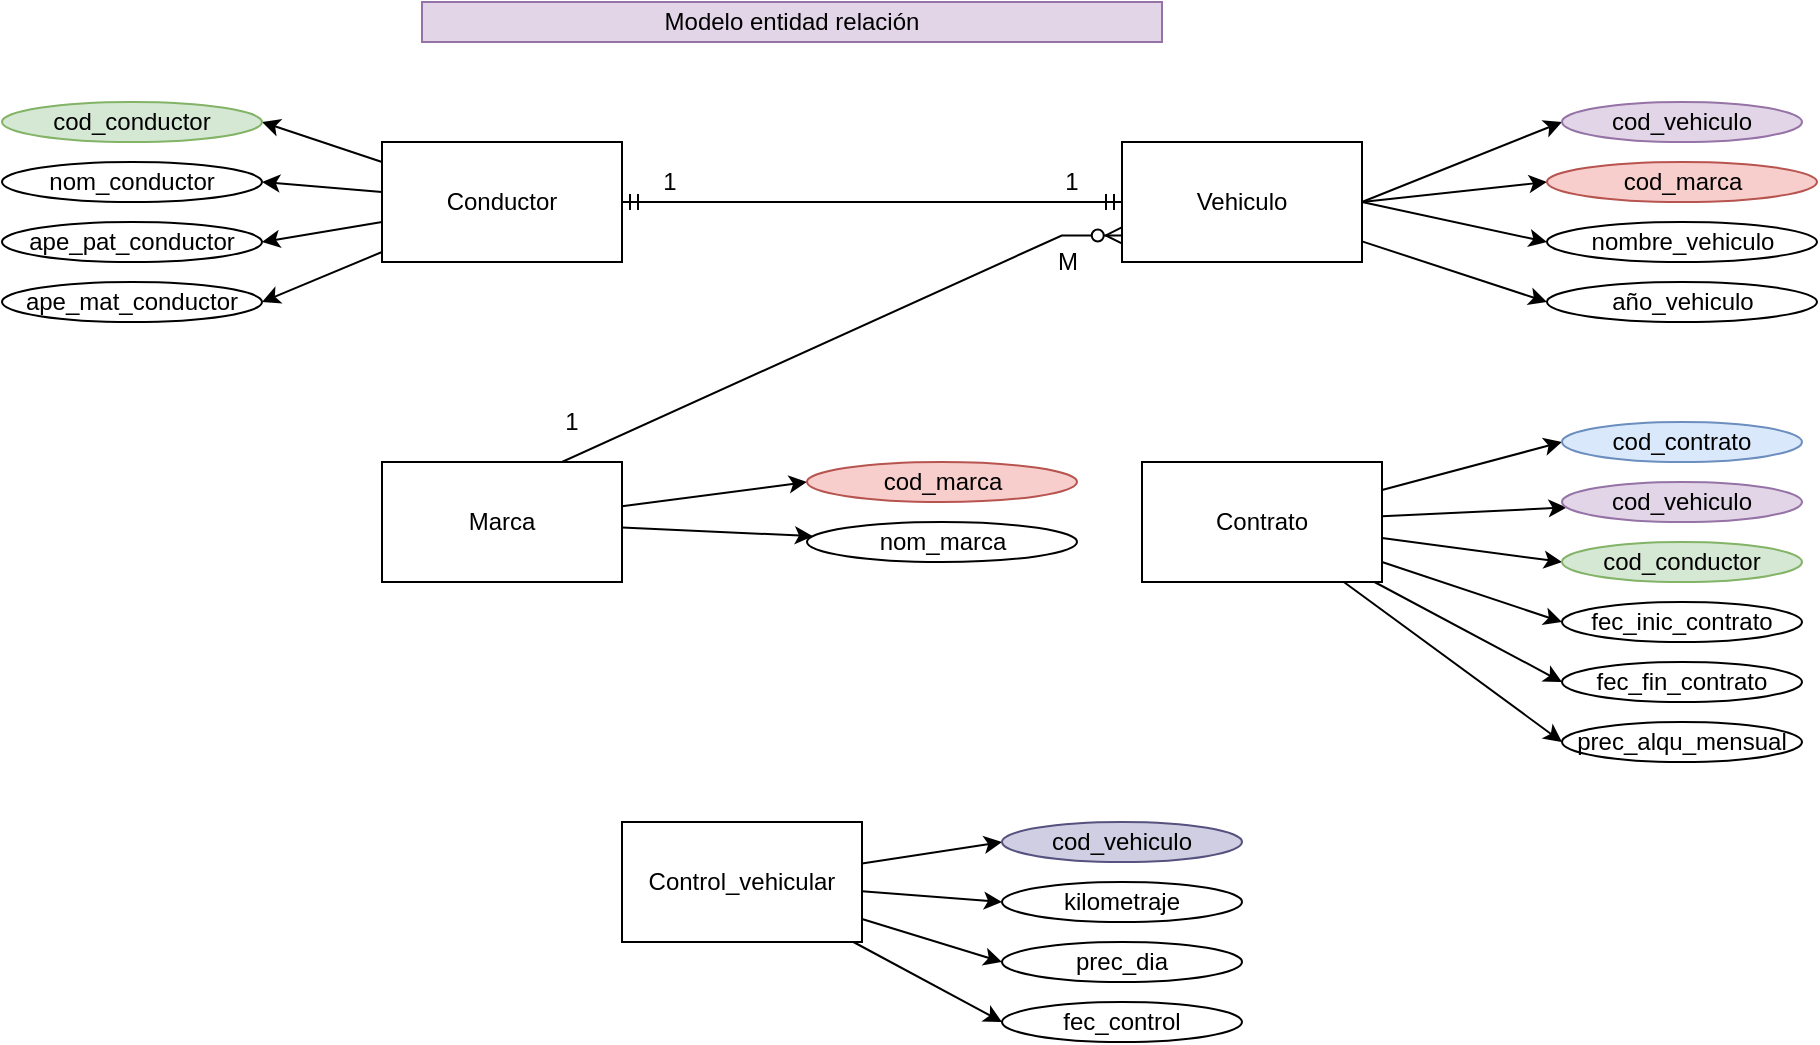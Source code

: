<mxfile version="24.0.7" type="github">
  <diagram name="Página-1" id="b9NFpoV1CZ4YhKfukzlO">
    <mxGraphModel dx="2022" dy="650" grid="1" gridSize="10" guides="1" tooltips="1" connect="1" arrows="1" fold="1" page="1" pageScale="1" pageWidth="827" pageHeight="1169" math="0" shadow="0">
      <root>
        <mxCell id="0" />
        <mxCell id="1" parent="0" />
        <mxCell id="PruNrFCbxDB-gDmeqPjk-38" style="rounded=0;orthogonalLoop=1;jettySize=auto;html=1;entryX=1;entryY=0.5;entryDx=0;entryDy=0;" edge="1" parent="1" source="PruNrFCbxDB-gDmeqPjk-1" target="PruNrFCbxDB-gDmeqPjk-9">
          <mxGeometry relative="1" as="geometry" />
        </mxCell>
        <mxCell id="PruNrFCbxDB-gDmeqPjk-39" style="rounded=0;orthogonalLoop=1;jettySize=auto;html=1;entryX=1;entryY=0.5;entryDx=0;entryDy=0;" edge="1" parent="1" source="PruNrFCbxDB-gDmeqPjk-1" target="PruNrFCbxDB-gDmeqPjk-11">
          <mxGeometry relative="1" as="geometry" />
        </mxCell>
        <mxCell id="PruNrFCbxDB-gDmeqPjk-40" style="rounded=0;orthogonalLoop=1;jettySize=auto;html=1;entryX=1;entryY=0.5;entryDx=0;entryDy=0;" edge="1" parent="1" source="PruNrFCbxDB-gDmeqPjk-1" target="PruNrFCbxDB-gDmeqPjk-12">
          <mxGeometry relative="1" as="geometry" />
        </mxCell>
        <mxCell id="PruNrFCbxDB-gDmeqPjk-1" value="Conductor" style="rounded=0;whiteSpace=wrap;html=1;" vertex="1" parent="1">
          <mxGeometry x="-200" y="90" width="120" height="60" as="geometry" />
        </mxCell>
        <mxCell id="PruNrFCbxDB-gDmeqPjk-25" style="rounded=0;orthogonalLoop=1;jettySize=auto;html=1;exitX=1;exitY=0.5;exitDx=0;exitDy=0;entryX=0;entryY=0.5;entryDx=0;entryDy=0;" edge="1" parent="1" source="PruNrFCbxDB-gDmeqPjk-2" target="PruNrFCbxDB-gDmeqPjk-23">
          <mxGeometry relative="1" as="geometry" />
        </mxCell>
        <mxCell id="PruNrFCbxDB-gDmeqPjk-28" style="rounded=0;orthogonalLoop=1;jettySize=auto;html=1;exitX=1;exitY=0.5;exitDx=0;exitDy=0;entryX=0;entryY=0.5;entryDx=0;entryDy=0;" edge="1" parent="1" source="PruNrFCbxDB-gDmeqPjk-2" target="PruNrFCbxDB-gDmeqPjk-26">
          <mxGeometry relative="1" as="geometry" />
        </mxCell>
        <mxCell id="PruNrFCbxDB-gDmeqPjk-48" style="rounded=0;orthogonalLoop=1;jettySize=auto;html=1;entryX=0;entryY=0.5;entryDx=0;entryDy=0;" edge="1" parent="1" source="PruNrFCbxDB-gDmeqPjk-2" target="PruNrFCbxDB-gDmeqPjk-47">
          <mxGeometry relative="1" as="geometry" />
        </mxCell>
        <mxCell id="PruNrFCbxDB-gDmeqPjk-2" value="Vehiculo" style="rounded=0;whiteSpace=wrap;html=1;" vertex="1" parent="1">
          <mxGeometry x="170" y="90" width="120" height="60" as="geometry" />
        </mxCell>
        <mxCell id="PruNrFCbxDB-gDmeqPjk-3" value="Modelo entidad relación" style="rounded=0;whiteSpace=wrap;html=1;fillColor=#e1d5e7;strokeColor=#9673a6;" vertex="1" parent="1">
          <mxGeometry x="-180" y="20" width="370" height="20" as="geometry" />
        </mxCell>
        <mxCell id="PruNrFCbxDB-gDmeqPjk-5" value="" style="edgeStyle=entityRelationEdgeStyle;fontSize=12;html=1;endArrow=ERmandOne;startArrow=ERmandOne;rounded=0;exitX=1;exitY=0.5;exitDx=0;exitDy=0;entryX=0;entryY=0.5;entryDx=0;entryDy=0;" edge="1" parent="1" source="PruNrFCbxDB-gDmeqPjk-1" target="PruNrFCbxDB-gDmeqPjk-2">
          <mxGeometry width="100" height="100" relative="1" as="geometry">
            <mxPoint x="-30" y="290" as="sourcePoint" />
            <mxPoint x="70" y="190" as="targetPoint" />
          </mxGeometry>
        </mxCell>
        <mxCell id="PruNrFCbxDB-gDmeqPjk-6" value="1" style="rounded=0;whiteSpace=wrap;html=1;strokeColor=none;fillColor=none;" vertex="1" parent="1">
          <mxGeometry x="-61" y="100" width="10" height="20" as="geometry" />
        </mxCell>
        <mxCell id="PruNrFCbxDB-gDmeqPjk-7" value="1" style="rounded=0;whiteSpace=wrap;html=1;strokeColor=none;fillColor=none;" vertex="1" parent="1">
          <mxGeometry x="140" y="100" width="10" height="20" as="geometry" />
        </mxCell>
        <mxCell id="PruNrFCbxDB-gDmeqPjk-9" value="cod_conductor" style="ellipse;whiteSpace=wrap;html=1;fillColor=#d5e8d4;strokeColor=#82b366;" vertex="1" parent="1">
          <mxGeometry x="-390" y="70" width="130" height="20" as="geometry" />
        </mxCell>
        <mxCell id="PruNrFCbxDB-gDmeqPjk-10" value="nom_conductor" style="ellipse;whiteSpace=wrap;html=1;" vertex="1" parent="1">
          <mxGeometry x="-390" y="100" width="130" height="20" as="geometry" />
        </mxCell>
        <mxCell id="PruNrFCbxDB-gDmeqPjk-11" value="ape_pat_conductor" style="ellipse;whiteSpace=wrap;html=1;" vertex="1" parent="1">
          <mxGeometry x="-390" y="130" width="130" height="20" as="geometry" />
        </mxCell>
        <mxCell id="PruNrFCbxDB-gDmeqPjk-12" value="ape_mat_conductor" style="ellipse;whiteSpace=wrap;html=1;" vertex="1" parent="1">
          <mxGeometry x="-390" y="160" width="130" height="20" as="geometry" />
        </mxCell>
        <mxCell id="PruNrFCbxDB-gDmeqPjk-15" style="rounded=0;orthogonalLoop=1;jettySize=auto;html=1;entryX=1;entryY=0.5;entryDx=0;entryDy=0;" edge="1" parent="1" source="PruNrFCbxDB-gDmeqPjk-1" target="PruNrFCbxDB-gDmeqPjk-10">
          <mxGeometry relative="1" as="geometry" />
        </mxCell>
        <mxCell id="PruNrFCbxDB-gDmeqPjk-23" value="cod_vehiculo" style="ellipse;whiteSpace=wrap;html=1;fillColor=#e1d5e7;strokeColor=#9673a6;" vertex="1" parent="1">
          <mxGeometry x="390" y="70" width="120" height="20" as="geometry" />
        </mxCell>
        <mxCell id="PruNrFCbxDB-gDmeqPjk-26" value="cod_marca" style="ellipse;whiteSpace=wrap;html=1;fillColor=#f8cecc;strokeColor=#b85450;" vertex="1" parent="1">
          <mxGeometry x="382.5" y="100" width="135" height="20" as="geometry" />
        </mxCell>
        <mxCell id="PruNrFCbxDB-gDmeqPjk-29" style="rounded=0;orthogonalLoop=1;jettySize=auto;html=1;exitX=1;exitY=0.5;exitDx=0;exitDy=0;entryX=0;entryY=0.5;entryDx=0;entryDy=0;" edge="1" parent="1" target="PruNrFCbxDB-gDmeqPjk-30" source="PruNrFCbxDB-gDmeqPjk-2">
          <mxGeometry relative="1" as="geometry">
            <mxPoint x="290" y="150" as="sourcePoint" />
          </mxGeometry>
        </mxCell>
        <mxCell id="PruNrFCbxDB-gDmeqPjk-30" value="nombre_vehiculo" style="ellipse;whiteSpace=wrap;html=1;" vertex="1" parent="1">
          <mxGeometry x="382.5" y="130" width="135" height="20" as="geometry" />
        </mxCell>
        <mxCell id="PruNrFCbxDB-gDmeqPjk-34" style="rounded=0;orthogonalLoop=1;jettySize=auto;html=1;entryX=0;entryY=0.5;entryDx=0;entryDy=0;" edge="1" parent="1" source="PruNrFCbxDB-gDmeqPjk-32" target="PruNrFCbxDB-gDmeqPjk-33">
          <mxGeometry relative="1" as="geometry" />
        </mxCell>
        <mxCell id="PruNrFCbxDB-gDmeqPjk-37" style="rounded=0;orthogonalLoop=1;jettySize=auto;html=1;" edge="1" parent="1" source="PruNrFCbxDB-gDmeqPjk-32" target="PruNrFCbxDB-gDmeqPjk-35">
          <mxGeometry relative="1" as="geometry" />
        </mxCell>
        <mxCell id="PruNrFCbxDB-gDmeqPjk-32" value="Marca" style="rounded=0;whiteSpace=wrap;html=1;" vertex="1" parent="1">
          <mxGeometry x="-200" y="250" width="120" height="60" as="geometry" />
        </mxCell>
        <mxCell id="PruNrFCbxDB-gDmeqPjk-33" value="cod_marca" style="ellipse;whiteSpace=wrap;html=1;fillColor=#f8cecc;strokeColor=#b85450;" vertex="1" parent="1">
          <mxGeometry x="12.5" y="250" width="135" height="20" as="geometry" />
        </mxCell>
        <mxCell id="PruNrFCbxDB-gDmeqPjk-35" value="nom_marca" style="ellipse;whiteSpace=wrap;html=1;" vertex="1" parent="1">
          <mxGeometry x="12.5" y="280" width="135" height="20" as="geometry" />
        </mxCell>
        <mxCell id="PruNrFCbxDB-gDmeqPjk-44" style="rounded=0;orthogonalLoop=1;jettySize=auto;html=1;entryX=0;entryY=0.5;entryDx=0;entryDy=0;" edge="1" parent="1" source="PruNrFCbxDB-gDmeqPjk-41" target="PruNrFCbxDB-gDmeqPjk-42">
          <mxGeometry relative="1" as="geometry" />
        </mxCell>
        <mxCell id="PruNrFCbxDB-gDmeqPjk-49" style="rounded=0;orthogonalLoop=1;jettySize=auto;html=1;" edge="1" parent="1" source="PruNrFCbxDB-gDmeqPjk-41" target="PruNrFCbxDB-gDmeqPjk-45">
          <mxGeometry relative="1" as="geometry" />
        </mxCell>
        <mxCell id="PruNrFCbxDB-gDmeqPjk-50" style="rounded=0;orthogonalLoop=1;jettySize=auto;html=1;entryX=0;entryY=0.5;entryDx=0;entryDy=0;" edge="1" parent="1" source="PruNrFCbxDB-gDmeqPjk-41" target="PruNrFCbxDB-gDmeqPjk-46">
          <mxGeometry relative="1" as="geometry" />
        </mxCell>
        <mxCell id="PruNrFCbxDB-gDmeqPjk-56" style="rounded=0;orthogonalLoop=1;jettySize=auto;html=1;entryX=0;entryY=0.5;entryDx=0;entryDy=0;" edge="1" parent="1" source="PruNrFCbxDB-gDmeqPjk-41" target="PruNrFCbxDB-gDmeqPjk-54">
          <mxGeometry relative="1" as="geometry" />
        </mxCell>
        <mxCell id="PruNrFCbxDB-gDmeqPjk-57" style="rounded=0;orthogonalLoop=1;jettySize=auto;html=1;entryX=0;entryY=0.5;entryDx=0;entryDy=0;" edge="1" parent="1" source="PruNrFCbxDB-gDmeqPjk-41" target="PruNrFCbxDB-gDmeqPjk-55">
          <mxGeometry relative="1" as="geometry" />
        </mxCell>
        <mxCell id="PruNrFCbxDB-gDmeqPjk-59" style="rounded=0;orthogonalLoop=1;jettySize=auto;html=1;entryX=0;entryY=0.5;entryDx=0;entryDy=0;" edge="1" parent="1" source="PruNrFCbxDB-gDmeqPjk-41" target="PruNrFCbxDB-gDmeqPjk-58">
          <mxGeometry relative="1" as="geometry" />
        </mxCell>
        <mxCell id="PruNrFCbxDB-gDmeqPjk-41" value="Contrato" style="rounded=0;whiteSpace=wrap;html=1;" vertex="1" parent="1">
          <mxGeometry x="180" y="250" width="120" height="60" as="geometry" />
        </mxCell>
        <mxCell id="PruNrFCbxDB-gDmeqPjk-42" value="cod_contrato" style="ellipse;whiteSpace=wrap;html=1;fillColor=#dae8fc;strokeColor=#6c8ebf;" vertex="1" parent="1">
          <mxGeometry x="390" y="230" width="120" height="20" as="geometry" />
        </mxCell>
        <mxCell id="PruNrFCbxDB-gDmeqPjk-45" value="cod_vehiculo" style="ellipse;whiteSpace=wrap;html=1;fillColor=#e1d5e7;strokeColor=#9673a6;" vertex="1" parent="1">
          <mxGeometry x="390" y="260" width="120" height="20" as="geometry" />
        </mxCell>
        <mxCell id="PruNrFCbxDB-gDmeqPjk-46" value="cod_conductor" style="ellipse;whiteSpace=wrap;html=1;fillColor=#d5e8d4;strokeColor=#82b366;" vertex="1" parent="1">
          <mxGeometry x="390" y="290" width="120" height="20" as="geometry" />
        </mxCell>
        <mxCell id="PruNrFCbxDB-gDmeqPjk-47" value="año_vehiculo" style="ellipse;whiteSpace=wrap;html=1;" vertex="1" parent="1">
          <mxGeometry x="382.5" y="160" width="135" height="20" as="geometry" />
        </mxCell>
        <mxCell id="PruNrFCbxDB-gDmeqPjk-51" value="" style="edgeStyle=entityRelationEdgeStyle;fontSize=12;html=1;endArrow=ERzeroToMany;endFill=1;rounded=0;exitX=0.5;exitY=0;exitDx=0;exitDy=0;entryX=-0.001;entryY=0.779;entryDx=0;entryDy=0;entryPerimeter=0;" edge="1" parent="1" source="PruNrFCbxDB-gDmeqPjk-32" target="PruNrFCbxDB-gDmeqPjk-2">
          <mxGeometry width="100" height="100" relative="1" as="geometry">
            <mxPoint x="80" y="370" as="sourcePoint" />
            <mxPoint x="180" y="270" as="targetPoint" />
            <Array as="points">
              <mxPoint x="160" y="140" />
              <mxPoint x="170" y="130" />
              <mxPoint x="160" y="130" />
              <mxPoint x="160" y="130" />
              <mxPoint x="190" y="150" />
              <mxPoint x="160" y="130" />
            </Array>
          </mxGeometry>
        </mxCell>
        <mxCell id="PruNrFCbxDB-gDmeqPjk-52" value="1" style="rounded=0;whiteSpace=wrap;html=1;strokeColor=none;fillColor=none;" vertex="1" parent="1">
          <mxGeometry x="-110" y="220" width="10" height="20" as="geometry" />
        </mxCell>
        <mxCell id="PruNrFCbxDB-gDmeqPjk-53" value="M" style="rounded=0;whiteSpace=wrap;html=1;strokeColor=none;fillColor=none;" vertex="1" parent="1">
          <mxGeometry x="137.5" y="140" width="10" height="20" as="geometry" />
        </mxCell>
        <mxCell id="PruNrFCbxDB-gDmeqPjk-54" value="fec_inic_contrato" style="ellipse;whiteSpace=wrap;html=1;fillColor=none;" vertex="1" parent="1">
          <mxGeometry x="390" y="320" width="120" height="20" as="geometry" />
        </mxCell>
        <mxCell id="PruNrFCbxDB-gDmeqPjk-55" value="fec_fin_contrato" style="ellipse;whiteSpace=wrap;html=1;fillColor=none;" vertex="1" parent="1">
          <mxGeometry x="390" y="350" width="120" height="20" as="geometry" />
        </mxCell>
        <mxCell id="PruNrFCbxDB-gDmeqPjk-58" value="prec_alqu_mensual" style="ellipse;whiteSpace=wrap;html=1;fillColor=none;" vertex="1" parent="1">
          <mxGeometry x="390" y="380" width="120" height="20" as="geometry" />
        </mxCell>
        <mxCell id="PruNrFCbxDB-gDmeqPjk-62" style="rounded=0;orthogonalLoop=1;jettySize=auto;html=1;" edge="1" parent="1" source="PruNrFCbxDB-gDmeqPjk-61">
          <mxGeometry relative="1" as="geometry">
            <mxPoint x="110" y="440" as="targetPoint" />
          </mxGeometry>
        </mxCell>
        <mxCell id="PruNrFCbxDB-gDmeqPjk-64" style="rounded=0;orthogonalLoop=1;jettySize=auto;html=1;entryX=0;entryY=0.5;entryDx=0;entryDy=0;" edge="1" parent="1" source="PruNrFCbxDB-gDmeqPjk-61" target="PruNrFCbxDB-gDmeqPjk-65">
          <mxGeometry relative="1" as="geometry">
            <mxPoint x="110" y="480" as="targetPoint" />
          </mxGeometry>
        </mxCell>
        <mxCell id="PruNrFCbxDB-gDmeqPjk-67" style="rounded=0;orthogonalLoop=1;jettySize=auto;html=1;entryX=0;entryY=0.5;entryDx=0;entryDy=0;" edge="1" parent="1" source="PruNrFCbxDB-gDmeqPjk-61" target="PruNrFCbxDB-gDmeqPjk-66">
          <mxGeometry relative="1" as="geometry" />
        </mxCell>
        <mxCell id="PruNrFCbxDB-gDmeqPjk-69" style="rounded=0;orthogonalLoop=1;jettySize=auto;html=1;entryX=0;entryY=0.5;entryDx=0;entryDy=0;" edge="1" parent="1" source="PruNrFCbxDB-gDmeqPjk-61" target="PruNrFCbxDB-gDmeqPjk-68">
          <mxGeometry relative="1" as="geometry" />
        </mxCell>
        <mxCell id="PruNrFCbxDB-gDmeqPjk-61" value="Control_vehicular" style="rounded=0;whiteSpace=wrap;html=1;" vertex="1" parent="1">
          <mxGeometry x="-80" y="430" width="120" height="60" as="geometry" />
        </mxCell>
        <mxCell id="PruNrFCbxDB-gDmeqPjk-63" value="cod_vehiculo" style="ellipse;whiteSpace=wrap;html=1;fillColor=#d0cee2;strokeColor=#56517e;" vertex="1" parent="1">
          <mxGeometry x="110" y="430" width="120" height="20" as="geometry" />
        </mxCell>
        <mxCell id="PruNrFCbxDB-gDmeqPjk-65" value="kilometraje" style="ellipse;whiteSpace=wrap;html=1;fillColor=none;" vertex="1" parent="1">
          <mxGeometry x="110" y="460" width="120" height="20" as="geometry" />
        </mxCell>
        <mxCell id="PruNrFCbxDB-gDmeqPjk-66" value="prec_dia" style="ellipse;whiteSpace=wrap;html=1;fillColor=none;" vertex="1" parent="1">
          <mxGeometry x="110" y="490" width="120" height="20" as="geometry" />
        </mxCell>
        <mxCell id="PruNrFCbxDB-gDmeqPjk-68" value="fec_control" style="ellipse;whiteSpace=wrap;html=1;fillColor=none;" vertex="1" parent="1">
          <mxGeometry x="110" y="520" width="120" height="20" as="geometry" />
        </mxCell>
      </root>
    </mxGraphModel>
  </diagram>
</mxfile>

